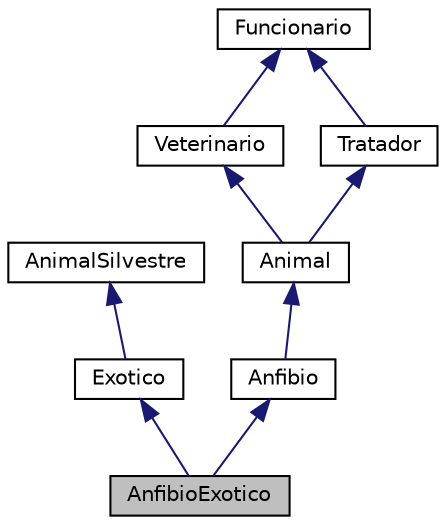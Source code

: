digraph "AnfibioExotico"
{
  edge [fontname="Helvetica",fontsize="10",labelfontname="Helvetica",labelfontsize="10"];
  node [fontname="Helvetica",fontsize="10",shape=record];
  Node1 [label="AnfibioExotico",height=0.2,width=0.4,color="black", fillcolor="grey75", style="filled", fontcolor="black"];
  Node2 -> Node1 [dir="back",color="midnightblue",fontsize="10",style="solid"];
  Node2 [label="Exotico",height=0.2,width=0.4,color="black", fillcolor="white", style="filled",URL="$classExotico.html",tooltip="Classe Exotico que herda da classe Animal Silvestre. "];
  Node3 -> Node2 [dir="back",color="midnightblue",fontsize="10",style="solid"];
  Node3 [label="AnimalSilvestre",height=0.2,width=0.4,color="black", fillcolor="white", style="filled",URL="$classAnimalSilvestre.html",tooltip="Classe Animal Silvestre. "];
  Node4 -> Node1 [dir="back",color="midnightblue",fontsize="10",style="solid"];
  Node4 [label="Anfibio",height=0.2,width=0.4,color="black", fillcolor="white", style="filled",URL="$classAnfibio.html",tooltip="Classe Derivada da classe Animal. "];
  Node5 -> Node4 [dir="back",color="midnightblue",fontsize="10",style="solid"];
  Node5 [label="Animal",height=0.2,width=0.4,color="black", fillcolor="white", style="filled",URL="$classAnimal.html"];
  Node6 -> Node5 [dir="back",color="midnightblue",fontsize="10",style="solid"];
  Node6 [label="Veterinario",height=0.2,width=0.4,color="black", fillcolor="white", style="filled",URL="$classVeterinario.html",tooltip="Classe Derivada Veterinário que herda da classe Funcionário. "];
  Node7 -> Node6 [dir="back",color="midnightblue",fontsize="10",style="solid"];
  Node7 [label="Funcionario",height=0.2,width=0.4,color="black", fillcolor="white", style="filled",URL="$classFuncionario.html",tooltip="Classe base Abstrata Funcionário. "];
  Node8 -> Node5 [dir="back",color="midnightblue",fontsize="10",style="solid"];
  Node8 [label="Tratador",height=0.2,width=0.4,color="black", fillcolor="white", style="filled",URL="$classTratador.html",tooltip="Classe derivada Tratador que herda da classe Funcionario. "];
  Node7 -> Node8 [dir="back",color="midnightblue",fontsize="10",style="solid"];
}

